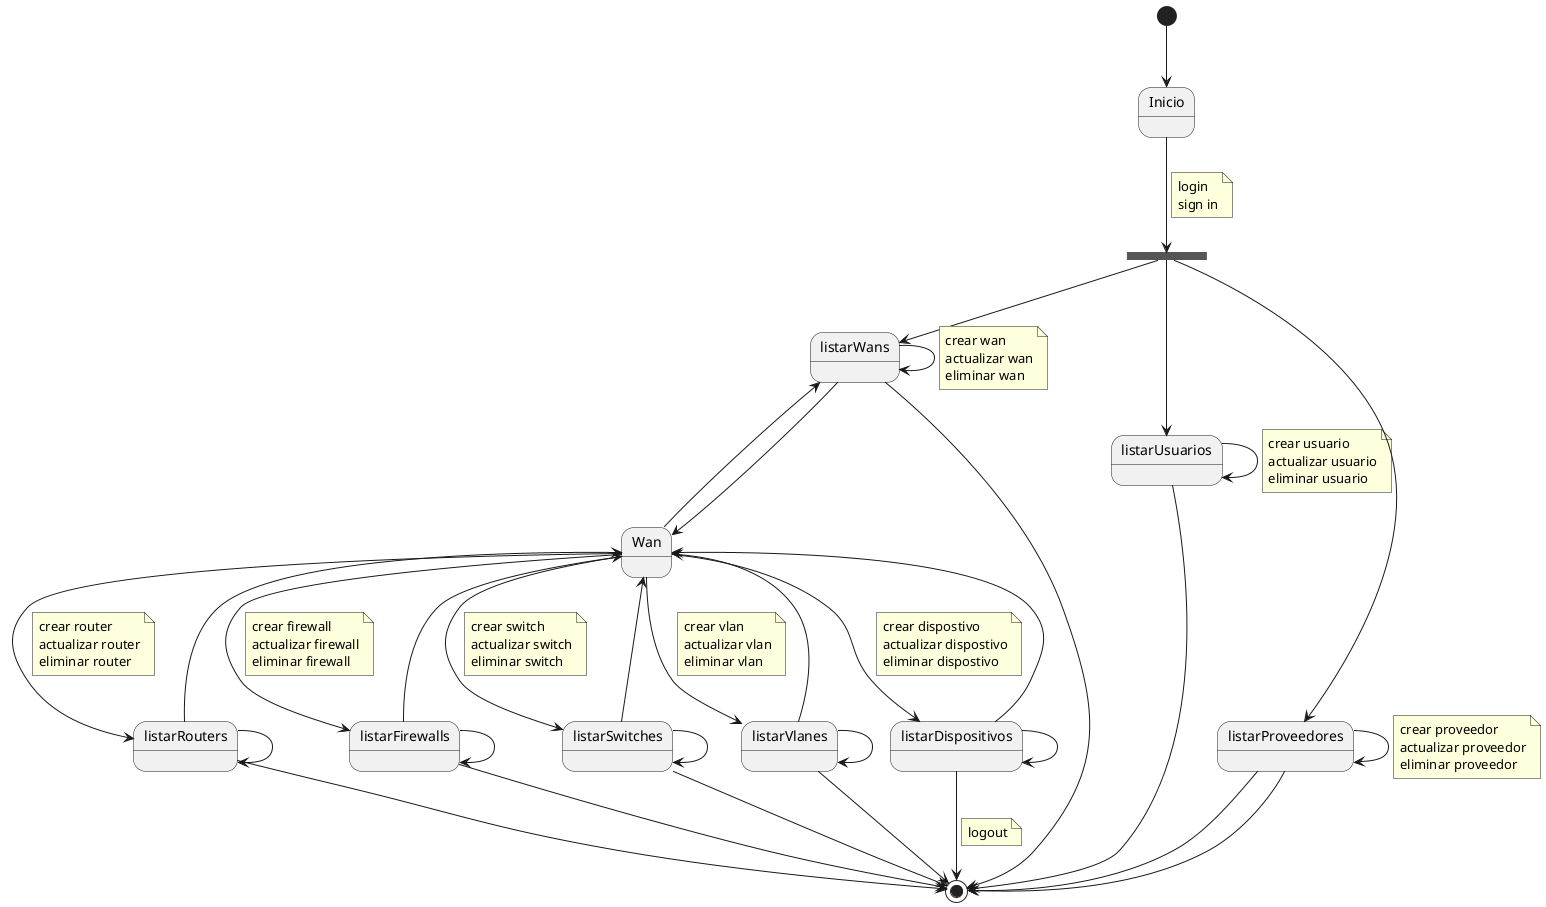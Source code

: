 @startuml DiagramaDeContexto

state fork_state <<fork>>

[*] --> Inicio
Inicio --> fork_state
note on link 
 login
 sign in
end note

'Usuarios
fork_state --> listarUsuarios
listarUsuarios --> listarUsuarios
note on link 
 crear usuario
 actualizar usuario
 eliminar usuario
end note

'Proveedores
fork_state --> listarProveedores
listarProveedores --> listarProveedores
note on link 
 crear proveedor
 actualizar proveedor
 eliminar proveedor
end note

'Redes
fork_state --> listarWans

listarWans --> listarWans
note on link 
 crear wan
 actualizar wan
 eliminar wan
end note
listarWans --> Wan
listarWans <-- Wan

'Routers
Wan --> listarRouters
note on link 
 crear router
 actualizar router
 eliminar router
end note
listarRouters --> listarRouters 
listarRouters --> Wan

'Firewall
Wan --> listarFirewalls
note on link 
 crear firewall
 actualizar firewall
 eliminar firewall
end note
listarFirewalls --> listarFirewalls 
listarFirewalls --> Wan

'Switches
Wan --> listarSwitches
note on link 
 crear switch
 actualizar switch
 eliminar switch
end note
listarSwitches --> listarSwitches 
listarSwitches --> Wan

'Vlanes
Wan --> listarVlanes
note on link 
 crear vlan
 actualizar vlan
 eliminar vlan
end note
listarVlanes --> listarVlanes 
listarVlanes --> Wan

'Dispositivos
Wan --> listarDispositivos
note on link 
 crear dispostivo
 actualizar dispostivo
 eliminar dispostivo
end note
listarDispositivos --> listarDispositivos 
listarDispositivos --> Wan

listarWans --> [*]
listarUsuarios --> [*]
listarProveedores --> [*]
listarProveedores --> [*]
listarRouters --> [*]
listarFirewalls --> [*]
listarSwitches --> [*]
listarVlanes --> [*]
listarDispositivos --> [*]
note on link 
 logout
end note

@enduml
